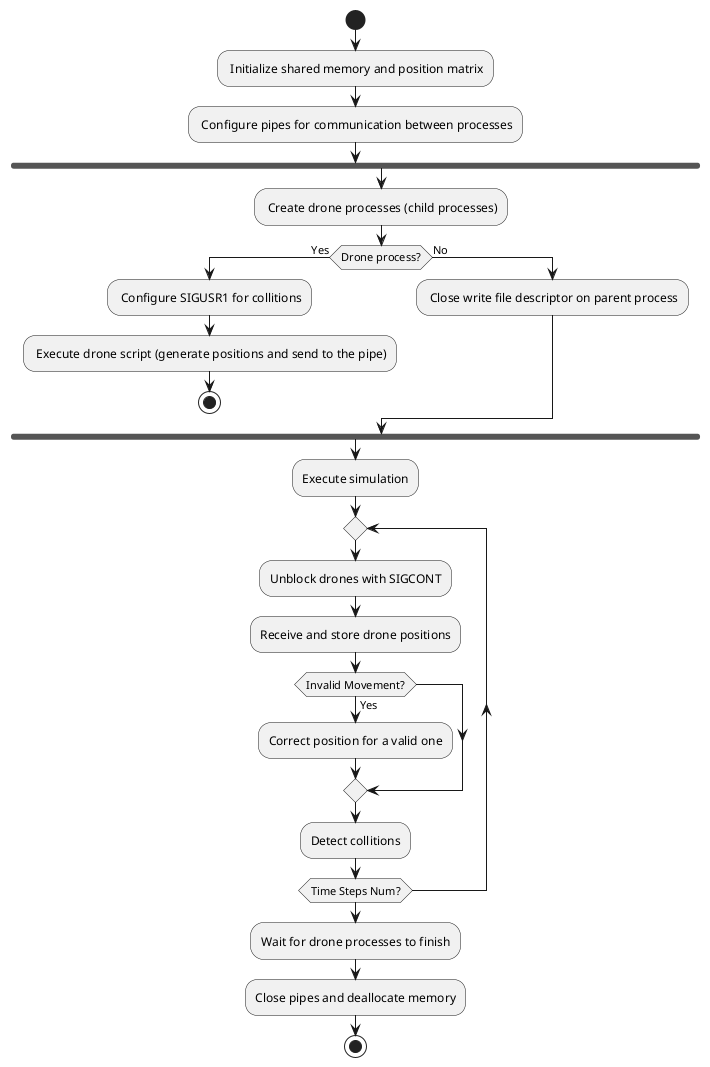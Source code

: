 @startuml

start

: Initialize shared memory and position matrix;
: Configure pipes for communication between processes;

fork
    : Create drone processes (child processes);
    if (Drone process?) then (Yes)
        : Configure SIGUSR1 for collitions;
        : Execute drone script (generate positions and send to the pipe);
        stop
    else (No)
        : Close write file descriptor on parent process;
    endif

end fork

:Execute simulation;
repeat
    :Unblock drones with SIGCONT;
    :Receive and store drone positions;

    if (Invalid Movement?) then (Yes)
        :Correct position for a valid one;
    endif

    :Detect collitions;
repeat while (Time Steps Num?)

:Wait for drone processes to finish;
:Close pipes and deallocate memory;

stop

@enduml

